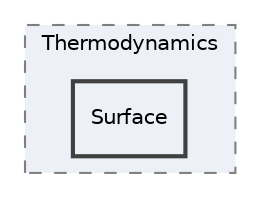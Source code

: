 digraph "Reaktoro/Thermodynamics/Surface"
{
 // INTERACTIVE_SVG=YES
 // LATEX_PDF_SIZE
  bgcolor="transparent";
  edge [fontname="Helvetica",fontsize="10",labelfontname="Helvetica",labelfontsize="10"];
  node [fontname="Helvetica",fontsize="10",shape=record];
  compound=true
  subgraph clusterdir_7296c0b39377ecc378f507aad6499fa1 {
    graph [ bgcolor="#edf0f7", pencolor="grey50", style="filled,dashed,", label="Thermodynamics", fontname="Helvetica", fontsize="10", URL="dir_7296c0b39377ecc378f507aad6499fa1.html"]
  dir_226be76fdde4d923e309c8b70bdd7a36 [shape=box, label="Surface", style="filled,bold,", fillcolor="#edf0f7", color="grey25", URL="dir_226be76fdde4d923e309c8b70bdd7a36.html"];
  }
}
